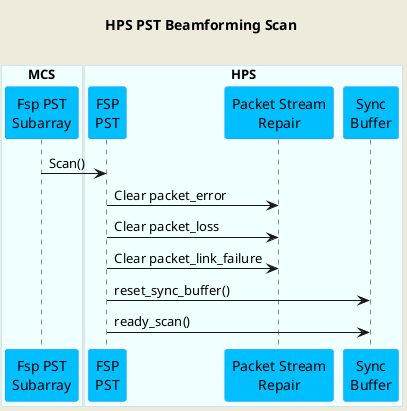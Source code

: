 @startuml
'https://plantuml.com/sequence-diagram

skinparam backgroundColor #EEEBDC
skinparam sequence {
ParticipantBorderColor DodgerBlue
ParticipantBackgroundColor DeepSkyBlue
ActorBorderColor DarkGreen
ActorBackgroundColor Green
BoxBorderColor LightBlue
BoxBackgroundColor #F0FFFF
}

title HPS PST Beamforming Scan\n

box "MCS"
participant "Fsp PST\nSubarray" as fsppst
end box

box "HPS"
participant "FSP\nPST" as hpsfsppst
participant "Packet Stream\nRepair" as psr
participant "Sync\nBuffer" as buffer
end box

fsppst     -> hpsfsppst   : Scan()
hpsfsppst  -> psr         : Clear packet_error
hpsfsppst  -> psr         : Clear packet_loss
hpsfsppst  -> psr         : Clear packet_link_failure
hpsfsppst  -> buffer      : reset_sync_buffer()
hpsfsppst  -> buffer      : ready_scan()

@enduml